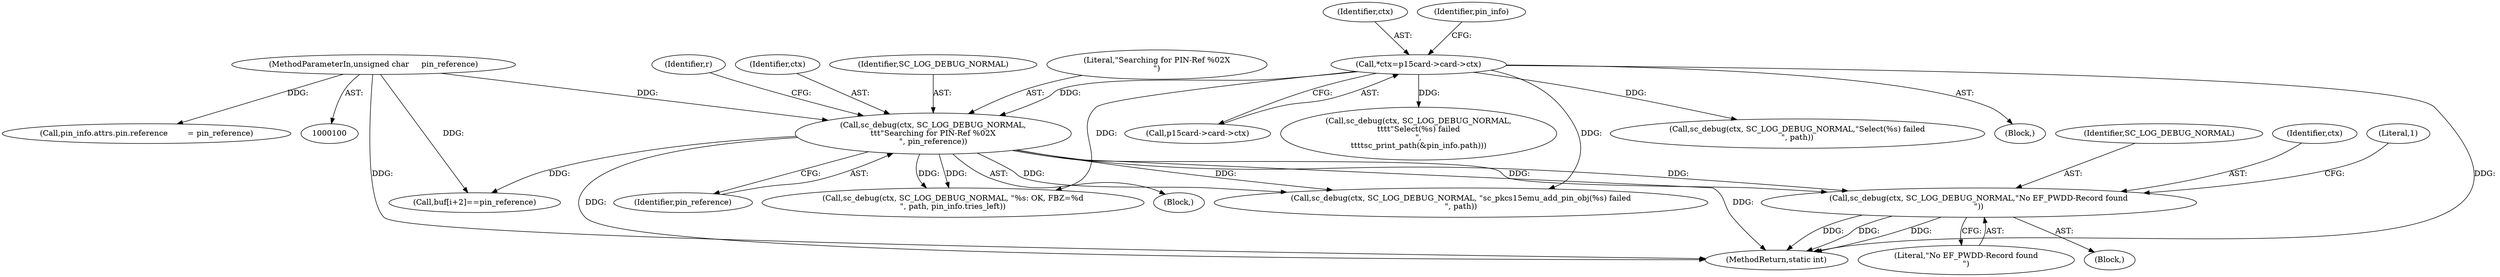 digraph "0_OpenSC_8fe377e93b4b56060e5bbfb6f3142ceaeca744fa_21@pointer" {
"1000440" [label="(Call,sc_debug(ctx, SC_LOG_DEBUG_NORMAL,\"No EF_PWDD-Record found\n\"))"];
"1000326" [label="(Call,sc_debug(ctx, SC_LOG_DEBUG_NORMAL,\n\t\t\t\"Searching for PIN-Ref %02X\n\", pin_reference))"];
"1000117" [label="(Call,*ctx=p15card->card->ctx)"];
"1000105" [label="(MethodParameterIn,unsigned char     pin_reference)"];
"1000105" [label="(MethodParameterIn,unsigned char     pin_reference)"];
"1000519" [label="(MethodReturn,static int)"];
"1000441" [label="(Identifier,ctx)"];
"1000443" [label="(Literal,\"No EF_PWDD-Record found\n\")"];
"1000276" [label="(Block,)"];
"1000397" [label="(Call,buf[i+2]==pin_reference)"];
"1000119" [label="(Call,p15card->card->ctx)"];
"1000502" [label="(Call,sc_debug(ctx, SC_LOG_DEBUG_NORMAL, \"sc_pkcs15emu_add_pin_obj(%s) failed\n\", path))"];
"1000334" [label="(Identifier,r)"];
"1000327" [label="(Identifier,ctx)"];
"1000315" [label="(Call,sc_debug(ctx, SC_LOG_DEBUG_NORMAL,\n\t\t\t\t\"Select(%s) failed\n\",\n\t\t\t\tsc_print_path(&pin_info.path)))"];
"1000330" [label="(Identifier,pin_reference)"];
"1000445" [label="(Literal,1)"];
"1000117" [label="(Call,*ctx=p15card->card->ctx)"];
"1000440" [label="(Call,sc_debug(ctx, SC_LOG_DEBUG_NORMAL,\"No EF_PWDD-Record found\n\"))"];
"1000155" [label="(Call,pin_info.attrs.pin.reference        = pin_reference)"];
"1000509" [label="(Call,sc_debug(ctx, SC_LOG_DEBUG_NORMAL, \"%s: OK, FBZ=%d\n\", path, pin_info.tries_left))"];
"1000328" [label="(Identifier,SC_LOG_DEBUG_NORMAL)"];
"1000329" [label="(Literal,\"Searching for PIN-Ref %02X\n\")"];
"1000471" [label="(Call,sc_debug(ctx, SC_LOG_DEBUG_NORMAL,\"Select(%s) failed\n\", path))"];
"1000439" [label="(Block,)"];
"1000442" [label="(Identifier,SC_LOG_DEBUG_NORMAL)"];
"1000109" [label="(Block,)"];
"1000118" [label="(Identifier,ctx)"];
"1000130" [label="(Identifier,pin_info)"];
"1000326" [label="(Call,sc_debug(ctx, SC_LOG_DEBUG_NORMAL,\n\t\t\t\"Searching for PIN-Ref %02X\n\", pin_reference))"];
"1000440" -> "1000439"  [label="AST: "];
"1000440" -> "1000443"  [label="CFG: "];
"1000441" -> "1000440"  [label="AST: "];
"1000442" -> "1000440"  [label="AST: "];
"1000443" -> "1000440"  [label="AST: "];
"1000445" -> "1000440"  [label="CFG: "];
"1000440" -> "1000519"  [label="DDG: "];
"1000440" -> "1000519"  [label="DDG: "];
"1000440" -> "1000519"  [label="DDG: "];
"1000326" -> "1000440"  [label="DDG: "];
"1000326" -> "1000440"  [label="DDG: "];
"1000326" -> "1000276"  [label="AST: "];
"1000326" -> "1000330"  [label="CFG: "];
"1000327" -> "1000326"  [label="AST: "];
"1000328" -> "1000326"  [label="AST: "];
"1000329" -> "1000326"  [label="AST: "];
"1000330" -> "1000326"  [label="AST: "];
"1000334" -> "1000326"  [label="CFG: "];
"1000326" -> "1000519"  [label="DDG: "];
"1000326" -> "1000519"  [label="DDG: "];
"1000117" -> "1000326"  [label="DDG: "];
"1000105" -> "1000326"  [label="DDG: "];
"1000326" -> "1000397"  [label="DDG: "];
"1000326" -> "1000502"  [label="DDG: "];
"1000326" -> "1000502"  [label="DDG: "];
"1000326" -> "1000509"  [label="DDG: "];
"1000326" -> "1000509"  [label="DDG: "];
"1000117" -> "1000109"  [label="AST: "];
"1000117" -> "1000119"  [label="CFG: "];
"1000118" -> "1000117"  [label="AST: "];
"1000119" -> "1000117"  [label="AST: "];
"1000130" -> "1000117"  [label="CFG: "];
"1000117" -> "1000519"  [label="DDG: "];
"1000117" -> "1000315"  [label="DDG: "];
"1000117" -> "1000471"  [label="DDG: "];
"1000117" -> "1000502"  [label="DDG: "];
"1000117" -> "1000509"  [label="DDG: "];
"1000105" -> "1000100"  [label="AST: "];
"1000105" -> "1000519"  [label="DDG: "];
"1000105" -> "1000155"  [label="DDG: "];
"1000105" -> "1000397"  [label="DDG: "];
}
